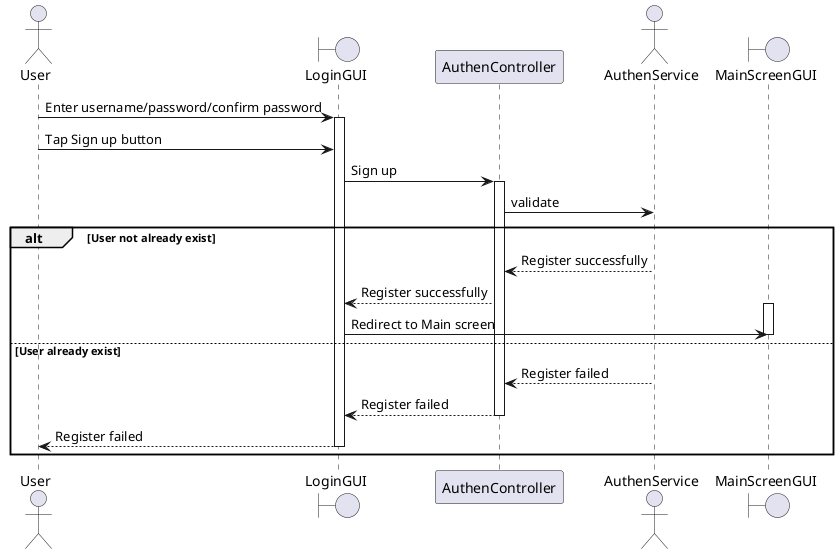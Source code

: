 @startuml
actor User
boundary LoginGUI
participant AuthenController
actor AuthenService
boundary MainScreenGUI

User -> LoginGUI: Enter username/password/confirm password
activate LoginGUI
User -> LoginGUI : Tap Sign up button

LoginGUI -> AuthenController : Sign up
activate AuthenController

AuthenController -> AuthenService: validate

alt User not already exist
  AuthenService --> AuthenController: Register successfully
  AuthenController --> LoginGUI: Register successfully
  activate MainScreenGUI
  LoginGUI -> MainScreenGUI : Redirect to Main screen
  deactivate MainScreenGUI
else User already exist 
  AuthenService --> AuthenController: Register failed
  deactivate AuthenService
  AuthenController --> LoginGUI : Register failed
  deactivate AuthenController
  LoginGUI --> User : Register failed
  deactivate LoginGUI
end
@enduml